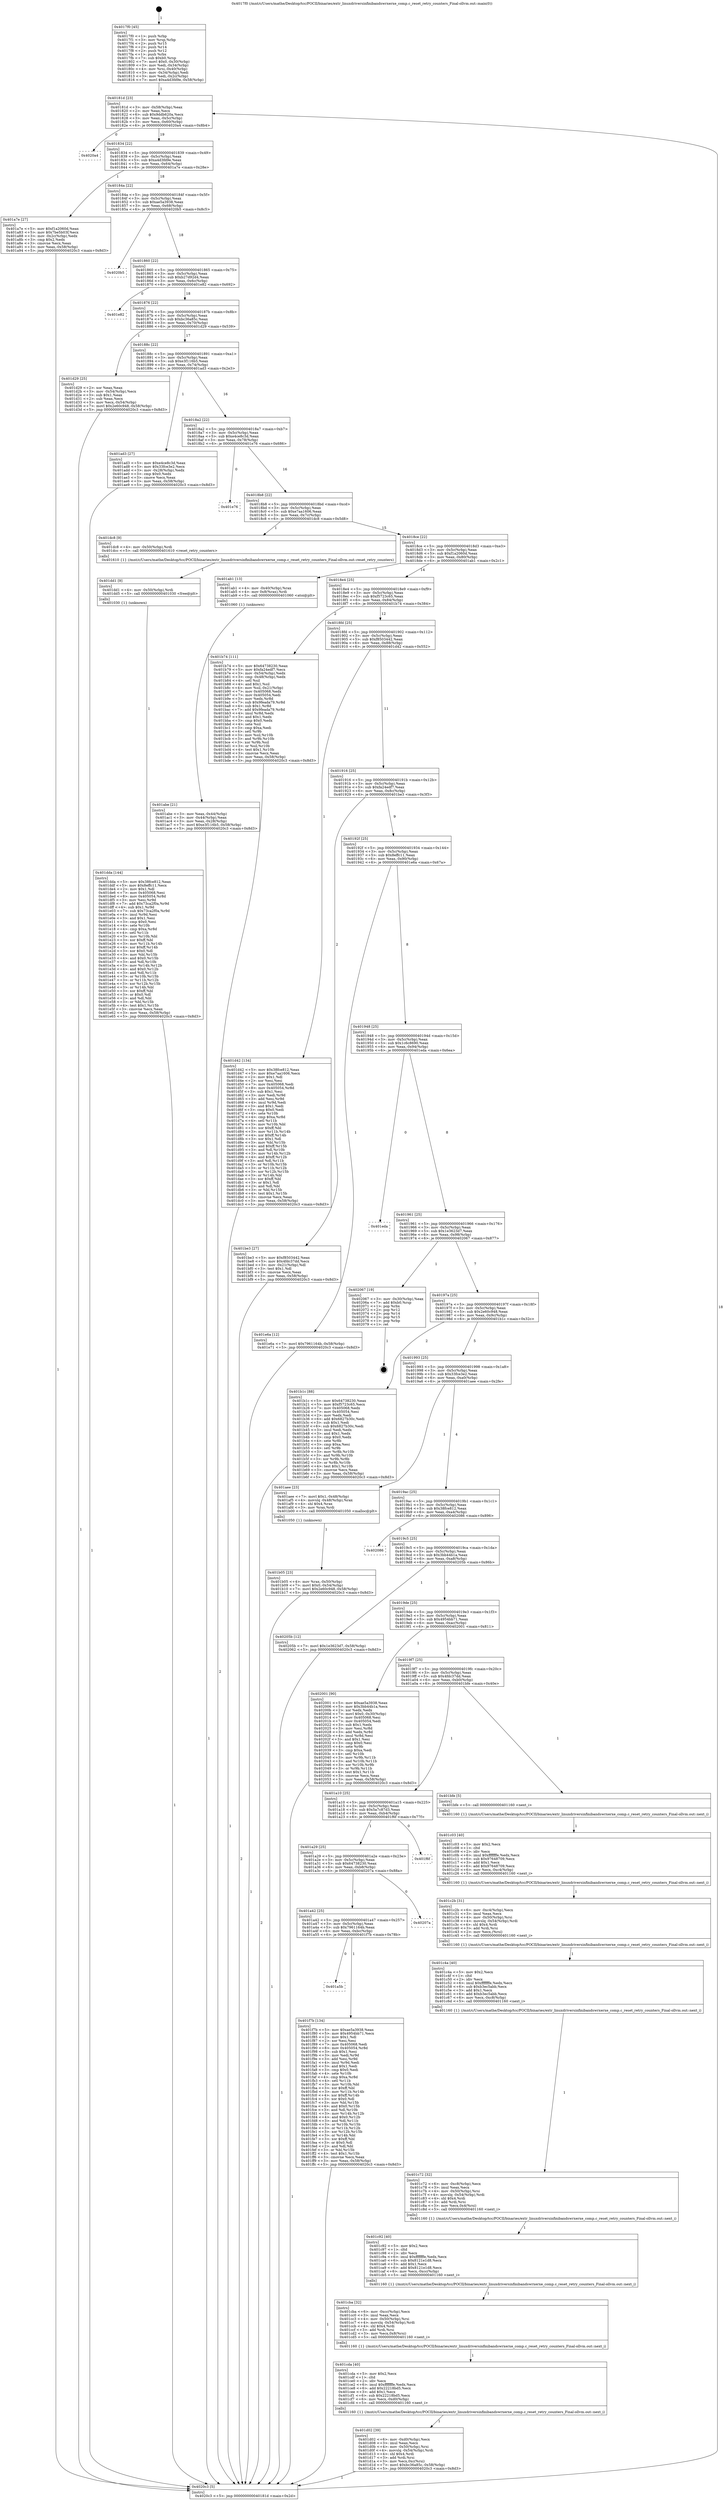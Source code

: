 digraph "0x4017f0" {
  label = "0x4017f0 (/mnt/c/Users/mathe/Desktop/tcc/POCII/binaries/extr_linuxdriversinfinibandswrxerxe_comp.c_reset_retry_counters_Final-ollvm.out::main(0))"
  labelloc = "t"
  node[shape=record]

  Entry [label="",width=0.3,height=0.3,shape=circle,fillcolor=black,style=filled]
  "0x40181d" [label="{
     0x40181d [23]\l
     | [instrs]\l
     &nbsp;&nbsp;0x40181d \<+3\>: mov -0x58(%rbp),%eax\l
     &nbsp;&nbsp;0x401820 \<+2\>: mov %eax,%ecx\l
     &nbsp;&nbsp;0x401822 \<+6\>: sub $0x9ddb620a,%ecx\l
     &nbsp;&nbsp;0x401828 \<+3\>: mov %eax,-0x5c(%rbp)\l
     &nbsp;&nbsp;0x40182b \<+3\>: mov %ecx,-0x60(%rbp)\l
     &nbsp;&nbsp;0x40182e \<+6\>: je 00000000004020a4 \<main+0x8b4\>\l
  }"]
  "0x4020a4" [label="{
     0x4020a4\l
  }", style=dashed]
  "0x401834" [label="{
     0x401834 [22]\l
     | [instrs]\l
     &nbsp;&nbsp;0x401834 \<+5\>: jmp 0000000000401839 \<main+0x49\>\l
     &nbsp;&nbsp;0x401839 \<+3\>: mov -0x5c(%rbp),%eax\l
     &nbsp;&nbsp;0x40183c \<+5\>: sub $0xa4d3fd9e,%eax\l
     &nbsp;&nbsp;0x401841 \<+3\>: mov %eax,-0x64(%rbp)\l
     &nbsp;&nbsp;0x401844 \<+6\>: je 0000000000401a7e \<main+0x28e\>\l
  }"]
  Exit [label="",width=0.3,height=0.3,shape=circle,fillcolor=black,style=filled,peripheries=2]
  "0x401a7e" [label="{
     0x401a7e [27]\l
     | [instrs]\l
     &nbsp;&nbsp;0x401a7e \<+5\>: mov $0xf1a2060d,%eax\l
     &nbsp;&nbsp;0x401a83 \<+5\>: mov $0x7be5b03f,%ecx\l
     &nbsp;&nbsp;0x401a88 \<+3\>: mov -0x2c(%rbp),%edx\l
     &nbsp;&nbsp;0x401a8b \<+3\>: cmp $0x2,%edx\l
     &nbsp;&nbsp;0x401a8e \<+3\>: cmovne %ecx,%eax\l
     &nbsp;&nbsp;0x401a91 \<+3\>: mov %eax,-0x58(%rbp)\l
     &nbsp;&nbsp;0x401a94 \<+5\>: jmp 00000000004020c3 \<main+0x8d3\>\l
  }"]
  "0x40184a" [label="{
     0x40184a [22]\l
     | [instrs]\l
     &nbsp;&nbsp;0x40184a \<+5\>: jmp 000000000040184f \<main+0x5f\>\l
     &nbsp;&nbsp;0x40184f \<+3\>: mov -0x5c(%rbp),%eax\l
     &nbsp;&nbsp;0x401852 \<+5\>: sub $0xae5a3938,%eax\l
     &nbsp;&nbsp;0x401857 \<+3\>: mov %eax,-0x68(%rbp)\l
     &nbsp;&nbsp;0x40185a \<+6\>: je 00000000004020b5 \<main+0x8c5\>\l
  }"]
  "0x4020c3" [label="{
     0x4020c3 [5]\l
     | [instrs]\l
     &nbsp;&nbsp;0x4020c3 \<+5\>: jmp 000000000040181d \<main+0x2d\>\l
  }"]
  "0x4017f0" [label="{
     0x4017f0 [45]\l
     | [instrs]\l
     &nbsp;&nbsp;0x4017f0 \<+1\>: push %rbp\l
     &nbsp;&nbsp;0x4017f1 \<+3\>: mov %rsp,%rbp\l
     &nbsp;&nbsp;0x4017f4 \<+2\>: push %r15\l
     &nbsp;&nbsp;0x4017f6 \<+2\>: push %r14\l
     &nbsp;&nbsp;0x4017f8 \<+2\>: push %r12\l
     &nbsp;&nbsp;0x4017fa \<+1\>: push %rbx\l
     &nbsp;&nbsp;0x4017fb \<+7\>: sub $0xb0,%rsp\l
     &nbsp;&nbsp;0x401802 \<+7\>: movl $0x0,-0x30(%rbp)\l
     &nbsp;&nbsp;0x401809 \<+3\>: mov %edi,-0x34(%rbp)\l
     &nbsp;&nbsp;0x40180c \<+4\>: mov %rsi,-0x40(%rbp)\l
     &nbsp;&nbsp;0x401810 \<+3\>: mov -0x34(%rbp),%edi\l
     &nbsp;&nbsp;0x401813 \<+3\>: mov %edi,-0x2c(%rbp)\l
     &nbsp;&nbsp;0x401816 \<+7\>: movl $0xa4d3fd9e,-0x58(%rbp)\l
  }"]
  "0x401a5b" [label="{
     0x401a5b\l
  }", style=dashed]
  "0x4020b5" [label="{
     0x4020b5\l
  }", style=dashed]
  "0x401860" [label="{
     0x401860 [22]\l
     | [instrs]\l
     &nbsp;&nbsp;0x401860 \<+5\>: jmp 0000000000401865 \<main+0x75\>\l
     &nbsp;&nbsp;0x401865 \<+3\>: mov -0x5c(%rbp),%eax\l
     &nbsp;&nbsp;0x401868 \<+5\>: sub $0xb27d92d4,%eax\l
     &nbsp;&nbsp;0x40186d \<+3\>: mov %eax,-0x6c(%rbp)\l
     &nbsp;&nbsp;0x401870 \<+6\>: je 0000000000401e82 \<main+0x692\>\l
  }"]
  "0x401f7b" [label="{
     0x401f7b [134]\l
     | [instrs]\l
     &nbsp;&nbsp;0x401f7b \<+5\>: mov $0xae5a3938,%eax\l
     &nbsp;&nbsp;0x401f80 \<+5\>: mov $0x4954bb71,%ecx\l
     &nbsp;&nbsp;0x401f85 \<+2\>: mov $0x1,%dl\l
     &nbsp;&nbsp;0x401f87 \<+2\>: xor %esi,%esi\l
     &nbsp;&nbsp;0x401f89 \<+7\>: mov 0x405068,%edi\l
     &nbsp;&nbsp;0x401f90 \<+8\>: mov 0x405054,%r8d\l
     &nbsp;&nbsp;0x401f98 \<+3\>: sub $0x1,%esi\l
     &nbsp;&nbsp;0x401f9b \<+3\>: mov %edi,%r9d\l
     &nbsp;&nbsp;0x401f9e \<+3\>: add %esi,%r9d\l
     &nbsp;&nbsp;0x401fa1 \<+4\>: imul %r9d,%edi\l
     &nbsp;&nbsp;0x401fa5 \<+3\>: and $0x1,%edi\l
     &nbsp;&nbsp;0x401fa8 \<+3\>: cmp $0x0,%edi\l
     &nbsp;&nbsp;0x401fab \<+4\>: sete %r10b\l
     &nbsp;&nbsp;0x401faf \<+4\>: cmp $0xa,%r8d\l
     &nbsp;&nbsp;0x401fb3 \<+4\>: setl %r11b\l
     &nbsp;&nbsp;0x401fb7 \<+3\>: mov %r10b,%bl\l
     &nbsp;&nbsp;0x401fba \<+3\>: xor $0xff,%bl\l
     &nbsp;&nbsp;0x401fbd \<+3\>: mov %r11b,%r14b\l
     &nbsp;&nbsp;0x401fc0 \<+4\>: xor $0xff,%r14b\l
     &nbsp;&nbsp;0x401fc4 \<+3\>: xor $0x0,%dl\l
     &nbsp;&nbsp;0x401fc7 \<+3\>: mov %bl,%r15b\l
     &nbsp;&nbsp;0x401fca \<+4\>: and $0x0,%r15b\l
     &nbsp;&nbsp;0x401fce \<+3\>: and %dl,%r10b\l
     &nbsp;&nbsp;0x401fd1 \<+3\>: mov %r14b,%r12b\l
     &nbsp;&nbsp;0x401fd4 \<+4\>: and $0x0,%r12b\l
     &nbsp;&nbsp;0x401fd8 \<+3\>: and %dl,%r11b\l
     &nbsp;&nbsp;0x401fdb \<+3\>: or %r10b,%r15b\l
     &nbsp;&nbsp;0x401fde \<+3\>: or %r11b,%r12b\l
     &nbsp;&nbsp;0x401fe1 \<+3\>: xor %r12b,%r15b\l
     &nbsp;&nbsp;0x401fe4 \<+3\>: or %r14b,%bl\l
     &nbsp;&nbsp;0x401fe7 \<+3\>: xor $0xff,%bl\l
     &nbsp;&nbsp;0x401fea \<+3\>: or $0x0,%dl\l
     &nbsp;&nbsp;0x401fed \<+2\>: and %dl,%bl\l
     &nbsp;&nbsp;0x401fef \<+3\>: or %bl,%r15b\l
     &nbsp;&nbsp;0x401ff2 \<+4\>: test $0x1,%r15b\l
     &nbsp;&nbsp;0x401ff6 \<+3\>: cmovne %ecx,%eax\l
     &nbsp;&nbsp;0x401ff9 \<+3\>: mov %eax,-0x58(%rbp)\l
     &nbsp;&nbsp;0x401ffc \<+5\>: jmp 00000000004020c3 \<main+0x8d3\>\l
  }"]
  "0x401e82" [label="{
     0x401e82\l
  }", style=dashed]
  "0x401876" [label="{
     0x401876 [22]\l
     | [instrs]\l
     &nbsp;&nbsp;0x401876 \<+5\>: jmp 000000000040187b \<main+0x8b\>\l
     &nbsp;&nbsp;0x40187b \<+3\>: mov -0x5c(%rbp),%eax\l
     &nbsp;&nbsp;0x40187e \<+5\>: sub $0xbc36a85c,%eax\l
     &nbsp;&nbsp;0x401883 \<+3\>: mov %eax,-0x70(%rbp)\l
     &nbsp;&nbsp;0x401886 \<+6\>: je 0000000000401d29 \<main+0x539\>\l
  }"]
  "0x401a42" [label="{
     0x401a42 [25]\l
     | [instrs]\l
     &nbsp;&nbsp;0x401a42 \<+5\>: jmp 0000000000401a47 \<main+0x257\>\l
     &nbsp;&nbsp;0x401a47 \<+3\>: mov -0x5c(%rbp),%eax\l
     &nbsp;&nbsp;0x401a4a \<+5\>: sub $0x7961164b,%eax\l
     &nbsp;&nbsp;0x401a4f \<+6\>: mov %eax,-0xbc(%rbp)\l
     &nbsp;&nbsp;0x401a55 \<+6\>: je 0000000000401f7b \<main+0x78b\>\l
  }"]
  "0x401d29" [label="{
     0x401d29 [25]\l
     | [instrs]\l
     &nbsp;&nbsp;0x401d29 \<+2\>: xor %eax,%eax\l
     &nbsp;&nbsp;0x401d2b \<+3\>: mov -0x54(%rbp),%ecx\l
     &nbsp;&nbsp;0x401d2e \<+3\>: sub $0x1,%eax\l
     &nbsp;&nbsp;0x401d31 \<+2\>: sub %eax,%ecx\l
     &nbsp;&nbsp;0x401d33 \<+3\>: mov %ecx,-0x54(%rbp)\l
     &nbsp;&nbsp;0x401d36 \<+7\>: movl $0x2e60c948,-0x58(%rbp)\l
     &nbsp;&nbsp;0x401d3d \<+5\>: jmp 00000000004020c3 \<main+0x8d3\>\l
  }"]
  "0x40188c" [label="{
     0x40188c [22]\l
     | [instrs]\l
     &nbsp;&nbsp;0x40188c \<+5\>: jmp 0000000000401891 \<main+0xa1\>\l
     &nbsp;&nbsp;0x401891 \<+3\>: mov -0x5c(%rbp),%eax\l
     &nbsp;&nbsp;0x401894 \<+5\>: sub $0xe3f116b5,%eax\l
     &nbsp;&nbsp;0x401899 \<+3\>: mov %eax,-0x74(%rbp)\l
     &nbsp;&nbsp;0x40189c \<+6\>: je 0000000000401ad3 \<main+0x2e3\>\l
  }"]
  "0x40207a" [label="{
     0x40207a\l
  }", style=dashed]
  "0x401ad3" [label="{
     0x401ad3 [27]\l
     | [instrs]\l
     &nbsp;&nbsp;0x401ad3 \<+5\>: mov $0xe4ce8c3d,%eax\l
     &nbsp;&nbsp;0x401ad8 \<+5\>: mov $0x33fce3e2,%ecx\l
     &nbsp;&nbsp;0x401add \<+3\>: mov -0x28(%rbp),%edx\l
     &nbsp;&nbsp;0x401ae0 \<+3\>: cmp $0x0,%edx\l
     &nbsp;&nbsp;0x401ae3 \<+3\>: cmove %ecx,%eax\l
     &nbsp;&nbsp;0x401ae6 \<+3\>: mov %eax,-0x58(%rbp)\l
     &nbsp;&nbsp;0x401ae9 \<+5\>: jmp 00000000004020c3 \<main+0x8d3\>\l
  }"]
  "0x4018a2" [label="{
     0x4018a2 [22]\l
     | [instrs]\l
     &nbsp;&nbsp;0x4018a2 \<+5\>: jmp 00000000004018a7 \<main+0xb7\>\l
     &nbsp;&nbsp;0x4018a7 \<+3\>: mov -0x5c(%rbp),%eax\l
     &nbsp;&nbsp;0x4018aa \<+5\>: sub $0xe4ce8c3d,%eax\l
     &nbsp;&nbsp;0x4018af \<+3\>: mov %eax,-0x78(%rbp)\l
     &nbsp;&nbsp;0x4018b2 \<+6\>: je 0000000000401e76 \<main+0x686\>\l
  }"]
  "0x401a29" [label="{
     0x401a29 [25]\l
     | [instrs]\l
     &nbsp;&nbsp;0x401a29 \<+5\>: jmp 0000000000401a2e \<main+0x23e\>\l
     &nbsp;&nbsp;0x401a2e \<+3\>: mov -0x5c(%rbp),%eax\l
     &nbsp;&nbsp;0x401a31 \<+5\>: sub $0x64738230,%eax\l
     &nbsp;&nbsp;0x401a36 \<+6\>: mov %eax,-0xb8(%rbp)\l
     &nbsp;&nbsp;0x401a3c \<+6\>: je 000000000040207a \<main+0x88a\>\l
  }"]
  "0x401e76" [label="{
     0x401e76\l
  }", style=dashed]
  "0x4018b8" [label="{
     0x4018b8 [22]\l
     | [instrs]\l
     &nbsp;&nbsp;0x4018b8 \<+5\>: jmp 00000000004018bd \<main+0xcd\>\l
     &nbsp;&nbsp;0x4018bd \<+3\>: mov -0x5c(%rbp),%eax\l
     &nbsp;&nbsp;0x4018c0 \<+5\>: sub $0xe7aa1606,%eax\l
     &nbsp;&nbsp;0x4018c5 \<+3\>: mov %eax,-0x7c(%rbp)\l
     &nbsp;&nbsp;0x4018c8 \<+6\>: je 0000000000401dc8 \<main+0x5d8\>\l
  }"]
  "0x401f6f" [label="{
     0x401f6f\l
  }", style=dashed]
  "0x401dc8" [label="{
     0x401dc8 [9]\l
     | [instrs]\l
     &nbsp;&nbsp;0x401dc8 \<+4\>: mov -0x50(%rbp),%rdi\l
     &nbsp;&nbsp;0x401dcc \<+5\>: call 0000000000401610 \<reset_retry_counters\>\l
     | [calls]\l
     &nbsp;&nbsp;0x401610 \{1\} (/mnt/c/Users/mathe/Desktop/tcc/POCII/binaries/extr_linuxdriversinfinibandswrxerxe_comp.c_reset_retry_counters_Final-ollvm.out::reset_retry_counters)\l
  }"]
  "0x4018ce" [label="{
     0x4018ce [22]\l
     | [instrs]\l
     &nbsp;&nbsp;0x4018ce \<+5\>: jmp 00000000004018d3 \<main+0xe3\>\l
     &nbsp;&nbsp;0x4018d3 \<+3\>: mov -0x5c(%rbp),%eax\l
     &nbsp;&nbsp;0x4018d6 \<+5\>: sub $0xf1a2060d,%eax\l
     &nbsp;&nbsp;0x4018db \<+3\>: mov %eax,-0x80(%rbp)\l
     &nbsp;&nbsp;0x4018de \<+6\>: je 0000000000401ab1 \<main+0x2c1\>\l
  }"]
  "0x401dda" [label="{
     0x401dda [144]\l
     | [instrs]\l
     &nbsp;&nbsp;0x401dda \<+5\>: mov $0x38fce812,%eax\l
     &nbsp;&nbsp;0x401ddf \<+5\>: mov $0x8effc11,%ecx\l
     &nbsp;&nbsp;0x401de4 \<+2\>: mov $0x1,%dl\l
     &nbsp;&nbsp;0x401de6 \<+7\>: mov 0x405068,%esi\l
     &nbsp;&nbsp;0x401ded \<+8\>: mov 0x405054,%r8d\l
     &nbsp;&nbsp;0x401df5 \<+3\>: mov %esi,%r9d\l
     &nbsp;&nbsp;0x401df8 \<+7\>: add $0x73ca2f0a,%r9d\l
     &nbsp;&nbsp;0x401dff \<+4\>: sub $0x1,%r9d\l
     &nbsp;&nbsp;0x401e03 \<+7\>: sub $0x73ca2f0a,%r9d\l
     &nbsp;&nbsp;0x401e0a \<+4\>: imul %r9d,%esi\l
     &nbsp;&nbsp;0x401e0e \<+3\>: and $0x1,%esi\l
     &nbsp;&nbsp;0x401e11 \<+3\>: cmp $0x0,%esi\l
     &nbsp;&nbsp;0x401e14 \<+4\>: sete %r10b\l
     &nbsp;&nbsp;0x401e18 \<+4\>: cmp $0xa,%r8d\l
     &nbsp;&nbsp;0x401e1c \<+4\>: setl %r11b\l
     &nbsp;&nbsp;0x401e20 \<+3\>: mov %r10b,%bl\l
     &nbsp;&nbsp;0x401e23 \<+3\>: xor $0xff,%bl\l
     &nbsp;&nbsp;0x401e26 \<+3\>: mov %r11b,%r14b\l
     &nbsp;&nbsp;0x401e29 \<+4\>: xor $0xff,%r14b\l
     &nbsp;&nbsp;0x401e2d \<+3\>: xor $0x0,%dl\l
     &nbsp;&nbsp;0x401e30 \<+3\>: mov %bl,%r15b\l
     &nbsp;&nbsp;0x401e33 \<+4\>: and $0x0,%r15b\l
     &nbsp;&nbsp;0x401e37 \<+3\>: and %dl,%r10b\l
     &nbsp;&nbsp;0x401e3a \<+3\>: mov %r14b,%r12b\l
     &nbsp;&nbsp;0x401e3d \<+4\>: and $0x0,%r12b\l
     &nbsp;&nbsp;0x401e41 \<+3\>: and %dl,%r11b\l
     &nbsp;&nbsp;0x401e44 \<+3\>: or %r10b,%r15b\l
     &nbsp;&nbsp;0x401e47 \<+3\>: or %r11b,%r12b\l
     &nbsp;&nbsp;0x401e4a \<+3\>: xor %r12b,%r15b\l
     &nbsp;&nbsp;0x401e4d \<+3\>: or %r14b,%bl\l
     &nbsp;&nbsp;0x401e50 \<+3\>: xor $0xff,%bl\l
     &nbsp;&nbsp;0x401e53 \<+3\>: or $0x0,%dl\l
     &nbsp;&nbsp;0x401e56 \<+2\>: and %dl,%bl\l
     &nbsp;&nbsp;0x401e58 \<+3\>: or %bl,%r15b\l
     &nbsp;&nbsp;0x401e5b \<+4\>: test $0x1,%r15b\l
     &nbsp;&nbsp;0x401e5f \<+3\>: cmovne %ecx,%eax\l
     &nbsp;&nbsp;0x401e62 \<+3\>: mov %eax,-0x58(%rbp)\l
     &nbsp;&nbsp;0x401e65 \<+5\>: jmp 00000000004020c3 \<main+0x8d3\>\l
  }"]
  "0x401ab1" [label="{
     0x401ab1 [13]\l
     | [instrs]\l
     &nbsp;&nbsp;0x401ab1 \<+4\>: mov -0x40(%rbp),%rax\l
     &nbsp;&nbsp;0x401ab5 \<+4\>: mov 0x8(%rax),%rdi\l
     &nbsp;&nbsp;0x401ab9 \<+5\>: call 0000000000401060 \<atoi@plt\>\l
     | [calls]\l
     &nbsp;&nbsp;0x401060 \{1\} (unknown)\l
  }"]
  "0x4018e4" [label="{
     0x4018e4 [25]\l
     | [instrs]\l
     &nbsp;&nbsp;0x4018e4 \<+5\>: jmp 00000000004018e9 \<main+0xf9\>\l
     &nbsp;&nbsp;0x4018e9 \<+3\>: mov -0x5c(%rbp),%eax\l
     &nbsp;&nbsp;0x4018ec \<+5\>: sub $0xf5723c65,%eax\l
     &nbsp;&nbsp;0x4018f1 \<+6\>: mov %eax,-0x84(%rbp)\l
     &nbsp;&nbsp;0x4018f7 \<+6\>: je 0000000000401b74 \<main+0x384\>\l
  }"]
  "0x401abe" [label="{
     0x401abe [21]\l
     | [instrs]\l
     &nbsp;&nbsp;0x401abe \<+3\>: mov %eax,-0x44(%rbp)\l
     &nbsp;&nbsp;0x401ac1 \<+3\>: mov -0x44(%rbp),%eax\l
     &nbsp;&nbsp;0x401ac4 \<+3\>: mov %eax,-0x28(%rbp)\l
     &nbsp;&nbsp;0x401ac7 \<+7\>: movl $0xe3f116b5,-0x58(%rbp)\l
     &nbsp;&nbsp;0x401ace \<+5\>: jmp 00000000004020c3 \<main+0x8d3\>\l
  }"]
  "0x401dd1" [label="{
     0x401dd1 [9]\l
     | [instrs]\l
     &nbsp;&nbsp;0x401dd1 \<+4\>: mov -0x50(%rbp),%rdi\l
     &nbsp;&nbsp;0x401dd5 \<+5\>: call 0000000000401030 \<free@plt\>\l
     | [calls]\l
     &nbsp;&nbsp;0x401030 \{1\} (unknown)\l
  }"]
  "0x401b74" [label="{
     0x401b74 [111]\l
     | [instrs]\l
     &nbsp;&nbsp;0x401b74 \<+5\>: mov $0x64738230,%eax\l
     &nbsp;&nbsp;0x401b79 \<+5\>: mov $0xfa24edf7,%ecx\l
     &nbsp;&nbsp;0x401b7e \<+3\>: mov -0x54(%rbp),%edx\l
     &nbsp;&nbsp;0x401b81 \<+3\>: cmp -0x48(%rbp),%edx\l
     &nbsp;&nbsp;0x401b84 \<+4\>: setl %sil\l
     &nbsp;&nbsp;0x401b88 \<+4\>: and $0x1,%sil\l
     &nbsp;&nbsp;0x401b8c \<+4\>: mov %sil,-0x21(%rbp)\l
     &nbsp;&nbsp;0x401b90 \<+7\>: mov 0x405068,%edx\l
     &nbsp;&nbsp;0x401b97 \<+7\>: mov 0x405054,%edi\l
     &nbsp;&nbsp;0x401b9e \<+3\>: mov %edx,%r8d\l
     &nbsp;&nbsp;0x401ba1 \<+7\>: sub $0x9feada79,%r8d\l
     &nbsp;&nbsp;0x401ba8 \<+4\>: sub $0x1,%r8d\l
     &nbsp;&nbsp;0x401bac \<+7\>: add $0x9feada79,%r8d\l
     &nbsp;&nbsp;0x401bb3 \<+4\>: imul %r8d,%edx\l
     &nbsp;&nbsp;0x401bb7 \<+3\>: and $0x1,%edx\l
     &nbsp;&nbsp;0x401bba \<+3\>: cmp $0x0,%edx\l
     &nbsp;&nbsp;0x401bbd \<+4\>: sete %sil\l
     &nbsp;&nbsp;0x401bc1 \<+3\>: cmp $0xa,%edi\l
     &nbsp;&nbsp;0x401bc4 \<+4\>: setl %r9b\l
     &nbsp;&nbsp;0x401bc8 \<+3\>: mov %sil,%r10b\l
     &nbsp;&nbsp;0x401bcb \<+3\>: and %r9b,%r10b\l
     &nbsp;&nbsp;0x401bce \<+3\>: xor %r9b,%sil\l
     &nbsp;&nbsp;0x401bd1 \<+3\>: or %sil,%r10b\l
     &nbsp;&nbsp;0x401bd4 \<+4\>: test $0x1,%r10b\l
     &nbsp;&nbsp;0x401bd8 \<+3\>: cmovne %ecx,%eax\l
     &nbsp;&nbsp;0x401bdb \<+3\>: mov %eax,-0x58(%rbp)\l
     &nbsp;&nbsp;0x401bde \<+5\>: jmp 00000000004020c3 \<main+0x8d3\>\l
  }"]
  "0x4018fd" [label="{
     0x4018fd [25]\l
     | [instrs]\l
     &nbsp;&nbsp;0x4018fd \<+5\>: jmp 0000000000401902 \<main+0x112\>\l
     &nbsp;&nbsp;0x401902 \<+3\>: mov -0x5c(%rbp),%eax\l
     &nbsp;&nbsp;0x401905 \<+5\>: sub $0xf8503442,%eax\l
     &nbsp;&nbsp;0x40190a \<+6\>: mov %eax,-0x88(%rbp)\l
     &nbsp;&nbsp;0x401910 \<+6\>: je 0000000000401d42 \<main+0x552\>\l
  }"]
  "0x401d02" [label="{
     0x401d02 [39]\l
     | [instrs]\l
     &nbsp;&nbsp;0x401d02 \<+6\>: mov -0xd0(%rbp),%ecx\l
     &nbsp;&nbsp;0x401d08 \<+3\>: imul %eax,%ecx\l
     &nbsp;&nbsp;0x401d0b \<+4\>: mov -0x50(%rbp),%rsi\l
     &nbsp;&nbsp;0x401d0f \<+4\>: movslq -0x54(%rbp),%rdi\l
     &nbsp;&nbsp;0x401d13 \<+4\>: shl $0x4,%rdi\l
     &nbsp;&nbsp;0x401d17 \<+3\>: add %rdi,%rsi\l
     &nbsp;&nbsp;0x401d1a \<+3\>: mov %ecx,0xc(%rsi)\l
     &nbsp;&nbsp;0x401d1d \<+7\>: movl $0xbc36a85c,-0x58(%rbp)\l
     &nbsp;&nbsp;0x401d24 \<+5\>: jmp 00000000004020c3 \<main+0x8d3\>\l
  }"]
  "0x401d42" [label="{
     0x401d42 [134]\l
     | [instrs]\l
     &nbsp;&nbsp;0x401d42 \<+5\>: mov $0x38fce812,%eax\l
     &nbsp;&nbsp;0x401d47 \<+5\>: mov $0xe7aa1606,%ecx\l
     &nbsp;&nbsp;0x401d4c \<+2\>: mov $0x1,%dl\l
     &nbsp;&nbsp;0x401d4e \<+2\>: xor %esi,%esi\l
     &nbsp;&nbsp;0x401d50 \<+7\>: mov 0x405068,%edi\l
     &nbsp;&nbsp;0x401d57 \<+8\>: mov 0x405054,%r8d\l
     &nbsp;&nbsp;0x401d5f \<+3\>: sub $0x1,%esi\l
     &nbsp;&nbsp;0x401d62 \<+3\>: mov %edi,%r9d\l
     &nbsp;&nbsp;0x401d65 \<+3\>: add %esi,%r9d\l
     &nbsp;&nbsp;0x401d68 \<+4\>: imul %r9d,%edi\l
     &nbsp;&nbsp;0x401d6c \<+3\>: and $0x1,%edi\l
     &nbsp;&nbsp;0x401d6f \<+3\>: cmp $0x0,%edi\l
     &nbsp;&nbsp;0x401d72 \<+4\>: sete %r10b\l
     &nbsp;&nbsp;0x401d76 \<+4\>: cmp $0xa,%r8d\l
     &nbsp;&nbsp;0x401d7a \<+4\>: setl %r11b\l
     &nbsp;&nbsp;0x401d7e \<+3\>: mov %r10b,%bl\l
     &nbsp;&nbsp;0x401d81 \<+3\>: xor $0xff,%bl\l
     &nbsp;&nbsp;0x401d84 \<+3\>: mov %r11b,%r14b\l
     &nbsp;&nbsp;0x401d87 \<+4\>: xor $0xff,%r14b\l
     &nbsp;&nbsp;0x401d8b \<+3\>: xor $0x1,%dl\l
     &nbsp;&nbsp;0x401d8e \<+3\>: mov %bl,%r15b\l
     &nbsp;&nbsp;0x401d91 \<+4\>: and $0xff,%r15b\l
     &nbsp;&nbsp;0x401d95 \<+3\>: and %dl,%r10b\l
     &nbsp;&nbsp;0x401d98 \<+3\>: mov %r14b,%r12b\l
     &nbsp;&nbsp;0x401d9b \<+4\>: and $0xff,%r12b\l
     &nbsp;&nbsp;0x401d9f \<+3\>: and %dl,%r11b\l
     &nbsp;&nbsp;0x401da2 \<+3\>: or %r10b,%r15b\l
     &nbsp;&nbsp;0x401da5 \<+3\>: or %r11b,%r12b\l
     &nbsp;&nbsp;0x401da8 \<+3\>: xor %r12b,%r15b\l
     &nbsp;&nbsp;0x401dab \<+3\>: or %r14b,%bl\l
     &nbsp;&nbsp;0x401dae \<+3\>: xor $0xff,%bl\l
     &nbsp;&nbsp;0x401db1 \<+3\>: or $0x1,%dl\l
     &nbsp;&nbsp;0x401db4 \<+2\>: and %dl,%bl\l
     &nbsp;&nbsp;0x401db6 \<+3\>: or %bl,%r15b\l
     &nbsp;&nbsp;0x401db9 \<+4\>: test $0x1,%r15b\l
     &nbsp;&nbsp;0x401dbd \<+3\>: cmovne %ecx,%eax\l
     &nbsp;&nbsp;0x401dc0 \<+3\>: mov %eax,-0x58(%rbp)\l
     &nbsp;&nbsp;0x401dc3 \<+5\>: jmp 00000000004020c3 \<main+0x8d3\>\l
  }"]
  "0x401916" [label="{
     0x401916 [25]\l
     | [instrs]\l
     &nbsp;&nbsp;0x401916 \<+5\>: jmp 000000000040191b \<main+0x12b\>\l
     &nbsp;&nbsp;0x40191b \<+3\>: mov -0x5c(%rbp),%eax\l
     &nbsp;&nbsp;0x40191e \<+5\>: sub $0xfa24edf7,%eax\l
     &nbsp;&nbsp;0x401923 \<+6\>: mov %eax,-0x8c(%rbp)\l
     &nbsp;&nbsp;0x401929 \<+6\>: je 0000000000401be3 \<main+0x3f3\>\l
  }"]
  "0x401cda" [label="{
     0x401cda [40]\l
     | [instrs]\l
     &nbsp;&nbsp;0x401cda \<+5\>: mov $0x2,%ecx\l
     &nbsp;&nbsp;0x401cdf \<+1\>: cltd\l
     &nbsp;&nbsp;0x401ce0 \<+2\>: idiv %ecx\l
     &nbsp;&nbsp;0x401ce2 \<+6\>: imul $0xfffffffe,%edx,%ecx\l
     &nbsp;&nbsp;0x401ce8 \<+6\>: add $0x22218bd5,%ecx\l
     &nbsp;&nbsp;0x401cee \<+3\>: add $0x1,%ecx\l
     &nbsp;&nbsp;0x401cf1 \<+6\>: sub $0x22218bd5,%ecx\l
     &nbsp;&nbsp;0x401cf7 \<+6\>: mov %ecx,-0xd0(%rbp)\l
     &nbsp;&nbsp;0x401cfd \<+5\>: call 0000000000401160 \<next_i\>\l
     | [calls]\l
     &nbsp;&nbsp;0x401160 \{1\} (/mnt/c/Users/mathe/Desktop/tcc/POCII/binaries/extr_linuxdriversinfinibandswrxerxe_comp.c_reset_retry_counters_Final-ollvm.out::next_i)\l
  }"]
  "0x401be3" [label="{
     0x401be3 [27]\l
     | [instrs]\l
     &nbsp;&nbsp;0x401be3 \<+5\>: mov $0xf8503442,%eax\l
     &nbsp;&nbsp;0x401be8 \<+5\>: mov $0x4fdc37dd,%ecx\l
     &nbsp;&nbsp;0x401bed \<+3\>: mov -0x21(%rbp),%dl\l
     &nbsp;&nbsp;0x401bf0 \<+3\>: test $0x1,%dl\l
     &nbsp;&nbsp;0x401bf3 \<+3\>: cmovne %ecx,%eax\l
     &nbsp;&nbsp;0x401bf6 \<+3\>: mov %eax,-0x58(%rbp)\l
     &nbsp;&nbsp;0x401bf9 \<+5\>: jmp 00000000004020c3 \<main+0x8d3\>\l
  }"]
  "0x40192f" [label="{
     0x40192f [25]\l
     | [instrs]\l
     &nbsp;&nbsp;0x40192f \<+5\>: jmp 0000000000401934 \<main+0x144\>\l
     &nbsp;&nbsp;0x401934 \<+3\>: mov -0x5c(%rbp),%eax\l
     &nbsp;&nbsp;0x401937 \<+5\>: sub $0x8effc11,%eax\l
     &nbsp;&nbsp;0x40193c \<+6\>: mov %eax,-0x90(%rbp)\l
     &nbsp;&nbsp;0x401942 \<+6\>: je 0000000000401e6a \<main+0x67a\>\l
  }"]
  "0x401cba" [label="{
     0x401cba [32]\l
     | [instrs]\l
     &nbsp;&nbsp;0x401cba \<+6\>: mov -0xcc(%rbp),%ecx\l
     &nbsp;&nbsp;0x401cc0 \<+3\>: imul %eax,%ecx\l
     &nbsp;&nbsp;0x401cc3 \<+4\>: mov -0x50(%rbp),%rsi\l
     &nbsp;&nbsp;0x401cc7 \<+4\>: movslq -0x54(%rbp),%rdi\l
     &nbsp;&nbsp;0x401ccb \<+4\>: shl $0x4,%rdi\l
     &nbsp;&nbsp;0x401ccf \<+3\>: add %rdi,%rsi\l
     &nbsp;&nbsp;0x401cd2 \<+3\>: mov %ecx,0x8(%rsi)\l
     &nbsp;&nbsp;0x401cd5 \<+5\>: call 0000000000401160 \<next_i\>\l
     | [calls]\l
     &nbsp;&nbsp;0x401160 \{1\} (/mnt/c/Users/mathe/Desktop/tcc/POCII/binaries/extr_linuxdriversinfinibandswrxerxe_comp.c_reset_retry_counters_Final-ollvm.out::next_i)\l
  }"]
  "0x401e6a" [label="{
     0x401e6a [12]\l
     | [instrs]\l
     &nbsp;&nbsp;0x401e6a \<+7\>: movl $0x7961164b,-0x58(%rbp)\l
     &nbsp;&nbsp;0x401e71 \<+5\>: jmp 00000000004020c3 \<main+0x8d3\>\l
  }"]
  "0x401948" [label="{
     0x401948 [25]\l
     | [instrs]\l
     &nbsp;&nbsp;0x401948 \<+5\>: jmp 000000000040194d \<main+0x15d\>\l
     &nbsp;&nbsp;0x40194d \<+3\>: mov -0x5c(%rbp),%eax\l
     &nbsp;&nbsp;0x401950 \<+5\>: sub $0x1c6c8690,%eax\l
     &nbsp;&nbsp;0x401955 \<+6\>: mov %eax,-0x94(%rbp)\l
     &nbsp;&nbsp;0x40195b \<+6\>: je 0000000000401eda \<main+0x6ea\>\l
  }"]
  "0x401c92" [label="{
     0x401c92 [40]\l
     | [instrs]\l
     &nbsp;&nbsp;0x401c92 \<+5\>: mov $0x2,%ecx\l
     &nbsp;&nbsp;0x401c97 \<+1\>: cltd\l
     &nbsp;&nbsp;0x401c98 \<+2\>: idiv %ecx\l
     &nbsp;&nbsp;0x401c9a \<+6\>: imul $0xfffffffe,%edx,%ecx\l
     &nbsp;&nbsp;0x401ca0 \<+6\>: sub $0x8121e1d8,%ecx\l
     &nbsp;&nbsp;0x401ca6 \<+3\>: add $0x1,%ecx\l
     &nbsp;&nbsp;0x401ca9 \<+6\>: add $0x8121e1d8,%ecx\l
     &nbsp;&nbsp;0x401caf \<+6\>: mov %ecx,-0xcc(%rbp)\l
     &nbsp;&nbsp;0x401cb5 \<+5\>: call 0000000000401160 \<next_i\>\l
     | [calls]\l
     &nbsp;&nbsp;0x401160 \{1\} (/mnt/c/Users/mathe/Desktop/tcc/POCII/binaries/extr_linuxdriversinfinibandswrxerxe_comp.c_reset_retry_counters_Final-ollvm.out::next_i)\l
  }"]
  "0x401eda" [label="{
     0x401eda\l
  }", style=dashed]
  "0x401961" [label="{
     0x401961 [25]\l
     | [instrs]\l
     &nbsp;&nbsp;0x401961 \<+5\>: jmp 0000000000401966 \<main+0x176\>\l
     &nbsp;&nbsp;0x401966 \<+3\>: mov -0x5c(%rbp),%eax\l
     &nbsp;&nbsp;0x401969 \<+5\>: sub $0x1e3623d7,%eax\l
     &nbsp;&nbsp;0x40196e \<+6\>: mov %eax,-0x98(%rbp)\l
     &nbsp;&nbsp;0x401974 \<+6\>: je 0000000000402067 \<main+0x877\>\l
  }"]
  "0x401c72" [label="{
     0x401c72 [32]\l
     | [instrs]\l
     &nbsp;&nbsp;0x401c72 \<+6\>: mov -0xc8(%rbp),%ecx\l
     &nbsp;&nbsp;0x401c78 \<+3\>: imul %eax,%ecx\l
     &nbsp;&nbsp;0x401c7b \<+4\>: mov -0x50(%rbp),%rsi\l
     &nbsp;&nbsp;0x401c7f \<+4\>: movslq -0x54(%rbp),%rdi\l
     &nbsp;&nbsp;0x401c83 \<+4\>: shl $0x4,%rdi\l
     &nbsp;&nbsp;0x401c87 \<+3\>: add %rdi,%rsi\l
     &nbsp;&nbsp;0x401c8a \<+3\>: mov %ecx,0x4(%rsi)\l
     &nbsp;&nbsp;0x401c8d \<+5\>: call 0000000000401160 \<next_i\>\l
     | [calls]\l
     &nbsp;&nbsp;0x401160 \{1\} (/mnt/c/Users/mathe/Desktop/tcc/POCII/binaries/extr_linuxdriversinfinibandswrxerxe_comp.c_reset_retry_counters_Final-ollvm.out::next_i)\l
  }"]
  "0x402067" [label="{
     0x402067 [19]\l
     | [instrs]\l
     &nbsp;&nbsp;0x402067 \<+3\>: mov -0x30(%rbp),%eax\l
     &nbsp;&nbsp;0x40206a \<+7\>: add $0xb0,%rsp\l
     &nbsp;&nbsp;0x402071 \<+1\>: pop %rbx\l
     &nbsp;&nbsp;0x402072 \<+2\>: pop %r12\l
     &nbsp;&nbsp;0x402074 \<+2\>: pop %r14\l
     &nbsp;&nbsp;0x402076 \<+2\>: pop %r15\l
     &nbsp;&nbsp;0x402078 \<+1\>: pop %rbp\l
     &nbsp;&nbsp;0x402079 \<+1\>: ret\l
  }"]
  "0x40197a" [label="{
     0x40197a [25]\l
     | [instrs]\l
     &nbsp;&nbsp;0x40197a \<+5\>: jmp 000000000040197f \<main+0x18f\>\l
     &nbsp;&nbsp;0x40197f \<+3\>: mov -0x5c(%rbp),%eax\l
     &nbsp;&nbsp;0x401982 \<+5\>: sub $0x2e60c948,%eax\l
     &nbsp;&nbsp;0x401987 \<+6\>: mov %eax,-0x9c(%rbp)\l
     &nbsp;&nbsp;0x40198d \<+6\>: je 0000000000401b1c \<main+0x32c\>\l
  }"]
  "0x401c4a" [label="{
     0x401c4a [40]\l
     | [instrs]\l
     &nbsp;&nbsp;0x401c4a \<+5\>: mov $0x2,%ecx\l
     &nbsp;&nbsp;0x401c4f \<+1\>: cltd\l
     &nbsp;&nbsp;0x401c50 \<+2\>: idiv %ecx\l
     &nbsp;&nbsp;0x401c52 \<+6\>: imul $0xfffffffe,%edx,%ecx\l
     &nbsp;&nbsp;0x401c58 \<+6\>: sub $0xb3ec5abb,%ecx\l
     &nbsp;&nbsp;0x401c5e \<+3\>: add $0x1,%ecx\l
     &nbsp;&nbsp;0x401c61 \<+6\>: add $0xb3ec5abb,%ecx\l
     &nbsp;&nbsp;0x401c67 \<+6\>: mov %ecx,-0xc8(%rbp)\l
     &nbsp;&nbsp;0x401c6d \<+5\>: call 0000000000401160 \<next_i\>\l
     | [calls]\l
     &nbsp;&nbsp;0x401160 \{1\} (/mnt/c/Users/mathe/Desktop/tcc/POCII/binaries/extr_linuxdriversinfinibandswrxerxe_comp.c_reset_retry_counters_Final-ollvm.out::next_i)\l
  }"]
  "0x401b1c" [label="{
     0x401b1c [88]\l
     | [instrs]\l
     &nbsp;&nbsp;0x401b1c \<+5\>: mov $0x64738230,%eax\l
     &nbsp;&nbsp;0x401b21 \<+5\>: mov $0xf5723c65,%ecx\l
     &nbsp;&nbsp;0x401b26 \<+7\>: mov 0x405068,%edx\l
     &nbsp;&nbsp;0x401b2d \<+7\>: mov 0x405054,%esi\l
     &nbsp;&nbsp;0x401b34 \<+2\>: mov %edx,%edi\l
     &nbsp;&nbsp;0x401b36 \<+6\>: add $0x6827b30c,%edi\l
     &nbsp;&nbsp;0x401b3c \<+3\>: sub $0x1,%edi\l
     &nbsp;&nbsp;0x401b3f \<+6\>: sub $0x6827b30c,%edi\l
     &nbsp;&nbsp;0x401b45 \<+3\>: imul %edi,%edx\l
     &nbsp;&nbsp;0x401b48 \<+3\>: and $0x1,%edx\l
     &nbsp;&nbsp;0x401b4b \<+3\>: cmp $0x0,%edx\l
     &nbsp;&nbsp;0x401b4e \<+4\>: sete %r8b\l
     &nbsp;&nbsp;0x401b52 \<+3\>: cmp $0xa,%esi\l
     &nbsp;&nbsp;0x401b55 \<+4\>: setl %r9b\l
     &nbsp;&nbsp;0x401b59 \<+3\>: mov %r8b,%r10b\l
     &nbsp;&nbsp;0x401b5c \<+3\>: and %r9b,%r10b\l
     &nbsp;&nbsp;0x401b5f \<+3\>: xor %r9b,%r8b\l
     &nbsp;&nbsp;0x401b62 \<+3\>: or %r8b,%r10b\l
     &nbsp;&nbsp;0x401b65 \<+4\>: test $0x1,%r10b\l
     &nbsp;&nbsp;0x401b69 \<+3\>: cmovne %ecx,%eax\l
     &nbsp;&nbsp;0x401b6c \<+3\>: mov %eax,-0x58(%rbp)\l
     &nbsp;&nbsp;0x401b6f \<+5\>: jmp 00000000004020c3 \<main+0x8d3\>\l
  }"]
  "0x401993" [label="{
     0x401993 [25]\l
     | [instrs]\l
     &nbsp;&nbsp;0x401993 \<+5\>: jmp 0000000000401998 \<main+0x1a8\>\l
     &nbsp;&nbsp;0x401998 \<+3\>: mov -0x5c(%rbp),%eax\l
     &nbsp;&nbsp;0x40199b \<+5\>: sub $0x33fce3e2,%eax\l
     &nbsp;&nbsp;0x4019a0 \<+6\>: mov %eax,-0xa0(%rbp)\l
     &nbsp;&nbsp;0x4019a6 \<+6\>: je 0000000000401aee \<main+0x2fe\>\l
  }"]
  "0x401c2b" [label="{
     0x401c2b [31]\l
     | [instrs]\l
     &nbsp;&nbsp;0x401c2b \<+6\>: mov -0xc4(%rbp),%ecx\l
     &nbsp;&nbsp;0x401c31 \<+3\>: imul %eax,%ecx\l
     &nbsp;&nbsp;0x401c34 \<+4\>: mov -0x50(%rbp),%rsi\l
     &nbsp;&nbsp;0x401c38 \<+4\>: movslq -0x54(%rbp),%rdi\l
     &nbsp;&nbsp;0x401c3c \<+4\>: shl $0x4,%rdi\l
     &nbsp;&nbsp;0x401c40 \<+3\>: add %rdi,%rsi\l
     &nbsp;&nbsp;0x401c43 \<+2\>: mov %ecx,(%rsi)\l
     &nbsp;&nbsp;0x401c45 \<+5\>: call 0000000000401160 \<next_i\>\l
     | [calls]\l
     &nbsp;&nbsp;0x401160 \{1\} (/mnt/c/Users/mathe/Desktop/tcc/POCII/binaries/extr_linuxdriversinfinibandswrxerxe_comp.c_reset_retry_counters_Final-ollvm.out::next_i)\l
  }"]
  "0x401aee" [label="{
     0x401aee [23]\l
     | [instrs]\l
     &nbsp;&nbsp;0x401aee \<+7\>: movl $0x1,-0x48(%rbp)\l
     &nbsp;&nbsp;0x401af5 \<+4\>: movslq -0x48(%rbp),%rax\l
     &nbsp;&nbsp;0x401af9 \<+4\>: shl $0x4,%rax\l
     &nbsp;&nbsp;0x401afd \<+3\>: mov %rax,%rdi\l
     &nbsp;&nbsp;0x401b00 \<+5\>: call 0000000000401050 \<malloc@plt\>\l
     | [calls]\l
     &nbsp;&nbsp;0x401050 \{1\} (unknown)\l
  }"]
  "0x4019ac" [label="{
     0x4019ac [25]\l
     | [instrs]\l
     &nbsp;&nbsp;0x4019ac \<+5\>: jmp 00000000004019b1 \<main+0x1c1\>\l
     &nbsp;&nbsp;0x4019b1 \<+3\>: mov -0x5c(%rbp),%eax\l
     &nbsp;&nbsp;0x4019b4 \<+5\>: sub $0x38fce812,%eax\l
     &nbsp;&nbsp;0x4019b9 \<+6\>: mov %eax,-0xa4(%rbp)\l
     &nbsp;&nbsp;0x4019bf \<+6\>: je 0000000000402086 \<main+0x896\>\l
  }"]
  "0x401b05" [label="{
     0x401b05 [23]\l
     | [instrs]\l
     &nbsp;&nbsp;0x401b05 \<+4\>: mov %rax,-0x50(%rbp)\l
     &nbsp;&nbsp;0x401b09 \<+7\>: movl $0x0,-0x54(%rbp)\l
     &nbsp;&nbsp;0x401b10 \<+7\>: movl $0x2e60c948,-0x58(%rbp)\l
     &nbsp;&nbsp;0x401b17 \<+5\>: jmp 00000000004020c3 \<main+0x8d3\>\l
  }"]
  "0x401c03" [label="{
     0x401c03 [40]\l
     | [instrs]\l
     &nbsp;&nbsp;0x401c03 \<+5\>: mov $0x2,%ecx\l
     &nbsp;&nbsp;0x401c08 \<+1\>: cltd\l
     &nbsp;&nbsp;0x401c09 \<+2\>: idiv %ecx\l
     &nbsp;&nbsp;0x401c0b \<+6\>: imul $0xfffffffe,%edx,%ecx\l
     &nbsp;&nbsp;0x401c11 \<+6\>: sub $0x97648709,%ecx\l
     &nbsp;&nbsp;0x401c17 \<+3\>: add $0x1,%ecx\l
     &nbsp;&nbsp;0x401c1a \<+6\>: add $0x97648709,%ecx\l
     &nbsp;&nbsp;0x401c20 \<+6\>: mov %ecx,-0xc4(%rbp)\l
     &nbsp;&nbsp;0x401c26 \<+5\>: call 0000000000401160 \<next_i\>\l
     | [calls]\l
     &nbsp;&nbsp;0x401160 \{1\} (/mnt/c/Users/mathe/Desktop/tcc/POCII/binaries/extr_linuxdriversinfinibandswrxerxe_comp.c_reset_retry_counters_Final-ollvm.out::next_i)\l
  }"]
  "0x402086" [label="{
     0x402086\l
  }", style=dashed]
  "0x4019c5" [label="{
     0x4019c5 [25]\l
     | [instrs]\l
     &nbsp;&nbsp;0x4019c5 \<+5\>: jmp 00000000004019ca \<main+0x1da\>\l
     &nbsp;&nbsp;0x4019ca \<+3\>: mov -0x5c(%rbp),%eax\l
     &nbsp;&nbsp;0x4019cd \<+5\>: sub $0x3bb44b1a,%eax\l
     &nbsp;&nbsp;0x4019d2 \<+6\>: mov %eax,-0xa8(%rbp)\l
     &nbsp;&nbsp;0x4019d8 \<+6\>: je 000000000040205b \<main+0x86b\>\l
  }"]
  "0x401a10" [label="{
     0x401a10 [25]\l
     | [instrs]\l
     &nbsp;&nbsp;0x401a10 \<+5\>: jmp 0000000000401a15 \<main+0x225\>\l
     &nbsp;&nbsp;0x401a15 \<+3\>: mov -0x5c(%rbp),%eax\l
     &nbsp;&nbsp;0x401a18 \<+5\>: sub $0x5a7c87d3,%eax\l
     &nbsp;&nbsp;0x401a1d \<+6\>: mov %eax,-0xb4(%rbp)\l
     &nbsp;&nbsp;0x401a23 \<+6\>: je 0000000000401f6f \<main+0x77f\>\l
  }"]
  "0x40205b" [label="{
     0x40205b [12]\l
     | [instrs]\l
     &nbsp;&nbsp;0x40205b \<+7\>: movl $0x1e3623d7,-0x58(%rbp)\l
     &nbsp;&nbsp;0x402062 \<+5\>: jmp 00000000004020c3 \<main+0x8d3\>\l
  }"]
  "0x4019de" [label="{
     0x4019de [25]\l
     | [instrs]\l
     &nbsp;&nbsp;0x4019de \<+5\>: jmp 00000000004019e3 \<main+0x1f3\>\l
     &nbsp;&nbsp;0x4019e3 \<+3\>: mov -0x5c(%rbp),%eax\l
     &nbsp;&nbsp;0x4019e6 \<+5\>: sub $0x4954bb71,%eax\l
     &nbsp;&nbsp;0x4019eb \<+6\>: mov %eax,-0xac(%rbp)\l
     &nbsp;&nbsp;0x4019f1 \<+6\>: je 0000000000402001 \<main+0x811\>\l
  }"]
  "0x401bfe" [label="{
     0x401bfe [5]\l
     | [instrs]\l
     &nbsp;&nbsp;0x401bfe \<+5\>: call 0000000000401160 \<next_i\>\l
     | [calls]\l
     &nbsp;&nbsp;0x401160 \{1\} (/mnt/c/Users/mathe/Desktop/tcc/POCII/binaries/extr_linuxdriversinfinibandswrxerxe_comp.c_reset_retry_counters_Final-ollvm.out::next_i)\l
  }"]
  "0x402001" [label="{
     0x402001 [90]\l
     | [instrs]\l
     &nbsp;&nbsp;0x402001 \<+5\>: mov $0xae5a3938,%eax\l
     &nbsp;&nbsp;0x402006 \<+5\>: mov $0x3bb44b1a,%ecx\l
     &nbsp;&nbsp;0x40200b \<+2\>: xor %edx,%edx\l
     &nbsp;&nbsp;0x40200d \<+7\>: movl $0x0,-0x30(%rbp)\l
     &nbsp;&nbsp;0x402014 \<+7\>: mov 0x405068,%esi\l
     &nbsp;&nbsp;0x40201b \<+7\>: mov 0x405054,%edi\l
     &nbsp;&nbsp;0x402022 \<+3\>: sub $0x1,%edx\l
     &nbsp;&nbsp;0x402025 \<+3\>: mov %esi,%r8d\l
     &nbsp;&nbsp;0x402028 \<+3\>: add %edx,%r8d\l
     &nbsp;&nbsp;0x40202b \<+4\>: imul %r8d,%esi\l
     &nbsp;&nbsp;0x40202f \<+3\>: and $0x1,%esi\l
     &nbsp;&nbsp;0x402032 \<+3\>: cmp $0x0,%esi\l
     &nbsp;&nbsp;0x402035 \<+4\>: sete %r9b\l
     &nbsp;&nbsp;0x402039 \<+3\>: cmp $0xa,%edi\l
     &nbsp;&nbsp;0x40203c \<+4\>: setl %r10b\l
     &nbsp;&nbsp;0x402040 \<+3\>: mov %r9b,%r11b\l
     &nbsp;&nbsp;0x402043 \<+3\>: and %r10b,%r11b\l
     &nbsp;&nbsp;0x402046 \<+3\>: xor %r10b,%r9b\l
     &nbsp;&nbsp;0x402049 \<+3\>: or %r9b,%r11b\l
     &nbsp;&nbsp;0x40204c \<+4\>: test $0x1,%r11b\l
     &nbsp;&nbsp;0x402050 \<+3\>: cmovne %ecx,%eax\l
     &nbsp;&nbsp;0x402053 \<+3\>: mov %eax,-0x58(%rbp)\l
     &nbsp;&nbsp;0x402056 \<+5\>: jmp 00000000004020c3 \<main+0x8d3\>\l
  }"]
  "0x4019f7" [label="{
     0x4019f7 [25]\l
     | [instrs]\l
     &nbsp;&nbsp;0x4019f7 \<+5\>: jmp 00000000004019fc \<main+0x20c\>\l
     &nbsp;&nbsp;0x4019fc \<+3\>: mov -0x5c(%rbp),%eax\l
     &nbsp;&nbsp;0x4019ff \<+5\>: sub $0x4fdc37dd,%eax\l
     &nbsp;&nbsp;0x401a04 \<+6\>: mov %eax,-0xb0(%rbp)\l
     &nbsp;&nbsp;0x401a0a \<+6\>: je 0000000000401bfe \<main+0x40e\>\l
  }"]
  Entry -> "0x4017f0" [label=" 1"]
  "0x40181d" -> "0x4020a4" [label=" 0"]
  "0x40181d" -> "0x401834" [label=" 19"]
  "0x402067" -> Exit [label=" 1"]
  "0x401834" -> "0x401a7e" [label=" 1"]
  "0x401834" -> "0x40184a" [label=" 18"]
  "0x401a7e" -> "0x4020c3" [label=" 1"]
  "0x4017f0" -> "0x40181d" [label=" 1"]
  "0x4020c3" -> "0x40181d" [label=" 18"]
  "0x40205b" -> "0x4020c3" [label=" 1"]
  "0x40184a" -> "0x4020b5" [label=" 0"]
  "0x40184a" -> "0x401860" [label=" 18"]
  "0x402001" -> "0x4020c3" [label=" 1"]
  "0x401860" -> "0x401e82" [label=" 0"]
  "0x401860" -> "0x401876" [label=" 18"]
  "0x401f7b" -> "0x4020c3" [label=" 1"]
  "0x401876" -> "0x401d29" [label=" 1"]
  "0x401876" -> "0x40188c" [label=" 17"]
  "0x401a42" -> "0x401f7b" [label=" 1"]
  "0x40188c" -> "0x401ad3" [label=" 1"]
  "0x40188c" -> "0x4018a2" [label=" 16"]
  "0x401a42" -> "0x401a5b" [label=" 0"]
  "0x4018a2" -> "0x401e76" [label=" 0"]
  "0x4018a2" -> "0x4018b8" [label=" 16"]
  "0x401a29" -> "0x40207a" [label=" 0"]
  "0x4018b8" -> "0x401dc8" [label=" 1"]
  "0x4018b8" -> "0x4018ce" [label=" 15"]
  "0x401a29" -> "0x401a42" [label=" 1"]
  "0x4018ce" -> "0x401ab1" [label=" 1"]
  "0x4018ce" -> "0x4018e4" [label=" 14"]
  "0x401ab1" -> "0x401abe" [label=" 1"]
  "0x401abe" -> "0x4020c3" [label=" 1"]
  "0x401ad3" -> "0x4020c3" [label=" 1"]
  "0x401a10" -> "0x401f6f" [label=" 0"]
  "0x4018e4" -> "0x401b74" [label=" 2"]
  "0x4018e4" -> "0x4018fd" [label=" 12"]
  "0x401a10" -> "0x401a29" [label=" 1"]
  "0x4018fd" -> "0x401d42" [label=" 1"]
  "0x4018fd" -> "0x401916" [label=" 11"]
  "0x401e6a" -> "0x4020c3" [label=" 1"]
  "0x401916" -> "0x401be3" [label=" 2"]
  "0x401916" -> "0x40192f" [label=" 9"]
  "0x401dda" -> "0x4020c3" [label=" 1"]
  "0x40192f" -> "0x401e6a" [label=" 1"]
  "0x40192f" -> "0x401948" [label=" 8"]
  "0x401dd1" -> "0x401dda" [label=" 1"]
  "0x401948" -> "0x401eda" [label=" 0"]
  "0x401948" -> "0x401961" [label=" 8"]
  "0x401dc8" -> "0x401dd1" [label=" 1"]
  "0x401961" -> "0x402067" [label=" 1"]
  "0x401961" -> "0x40197a" [label=" 7"]
  "0x401d42" -> "0x4020c3" [label=" 1"]
  "0x40197a" -> "0x401b1c" [label=" 2"]
  "0x40197a" -> "0x401993" [label=" 5"]
  "0x401d29" -> "0x4020c3" [label=" 1"]
  "0x401993" -> "0x401aee" [label=" 1"]
  "0x401993" -> "0x4019ac" [label=" 4"]
  "0x401aee" -> "0x401b05" [label=" 1"]
  "0x401b05" -> "0x4020c3" [label=" 1"]
  "0x401b1c" -> "0x4020c3" [label=" 2"]
  "0x401b74" -> "0x4020c3" [label=" 2"]
  "0x401be3" -> "0x4020c3" [label=" 2"]
  "0x401d02" -> "0x4020c3" [label=" 1"]
  "0x4019ac" -> "0x402086" [label=" 0"]
  "0x4019ac" -> "0x4019c5" [label=" 4"]
  "0x401cda" -> "0x401d02" [label=" 1"]
  "0x4019c5" -> "0x40205b" [label=" 1"]
  "0x4019c5" -> "0x4019de" [label=" 3"]
  "0x401cba" -> "0x401cda" [label=" 1"]
  "0x4019de" -> "0x402001" [label=" 1"]
  "0x4019de" -> "0x4019f7" [label=" 2"]
  "0x401c92" -> "0x401cba" [label=" 1"]
  "0x4019f7" -> "0x401bfe" [label=" 1"]
  "0x4019f7" -> "0x401a10" [label=" 1"]
  "0x401bfe" -> "0x401c03" [label=" 1"]
  "0x401c03" -> "0x401c2b" [label=" 1"]
  "0x401c2b" -> "0x401c4a" [label=" 1"]
  "0x401c4a" -> "0x401c72" [label=" 1"]
  "0x401c72" -> "0x401c92" [label=" 1"]
}

